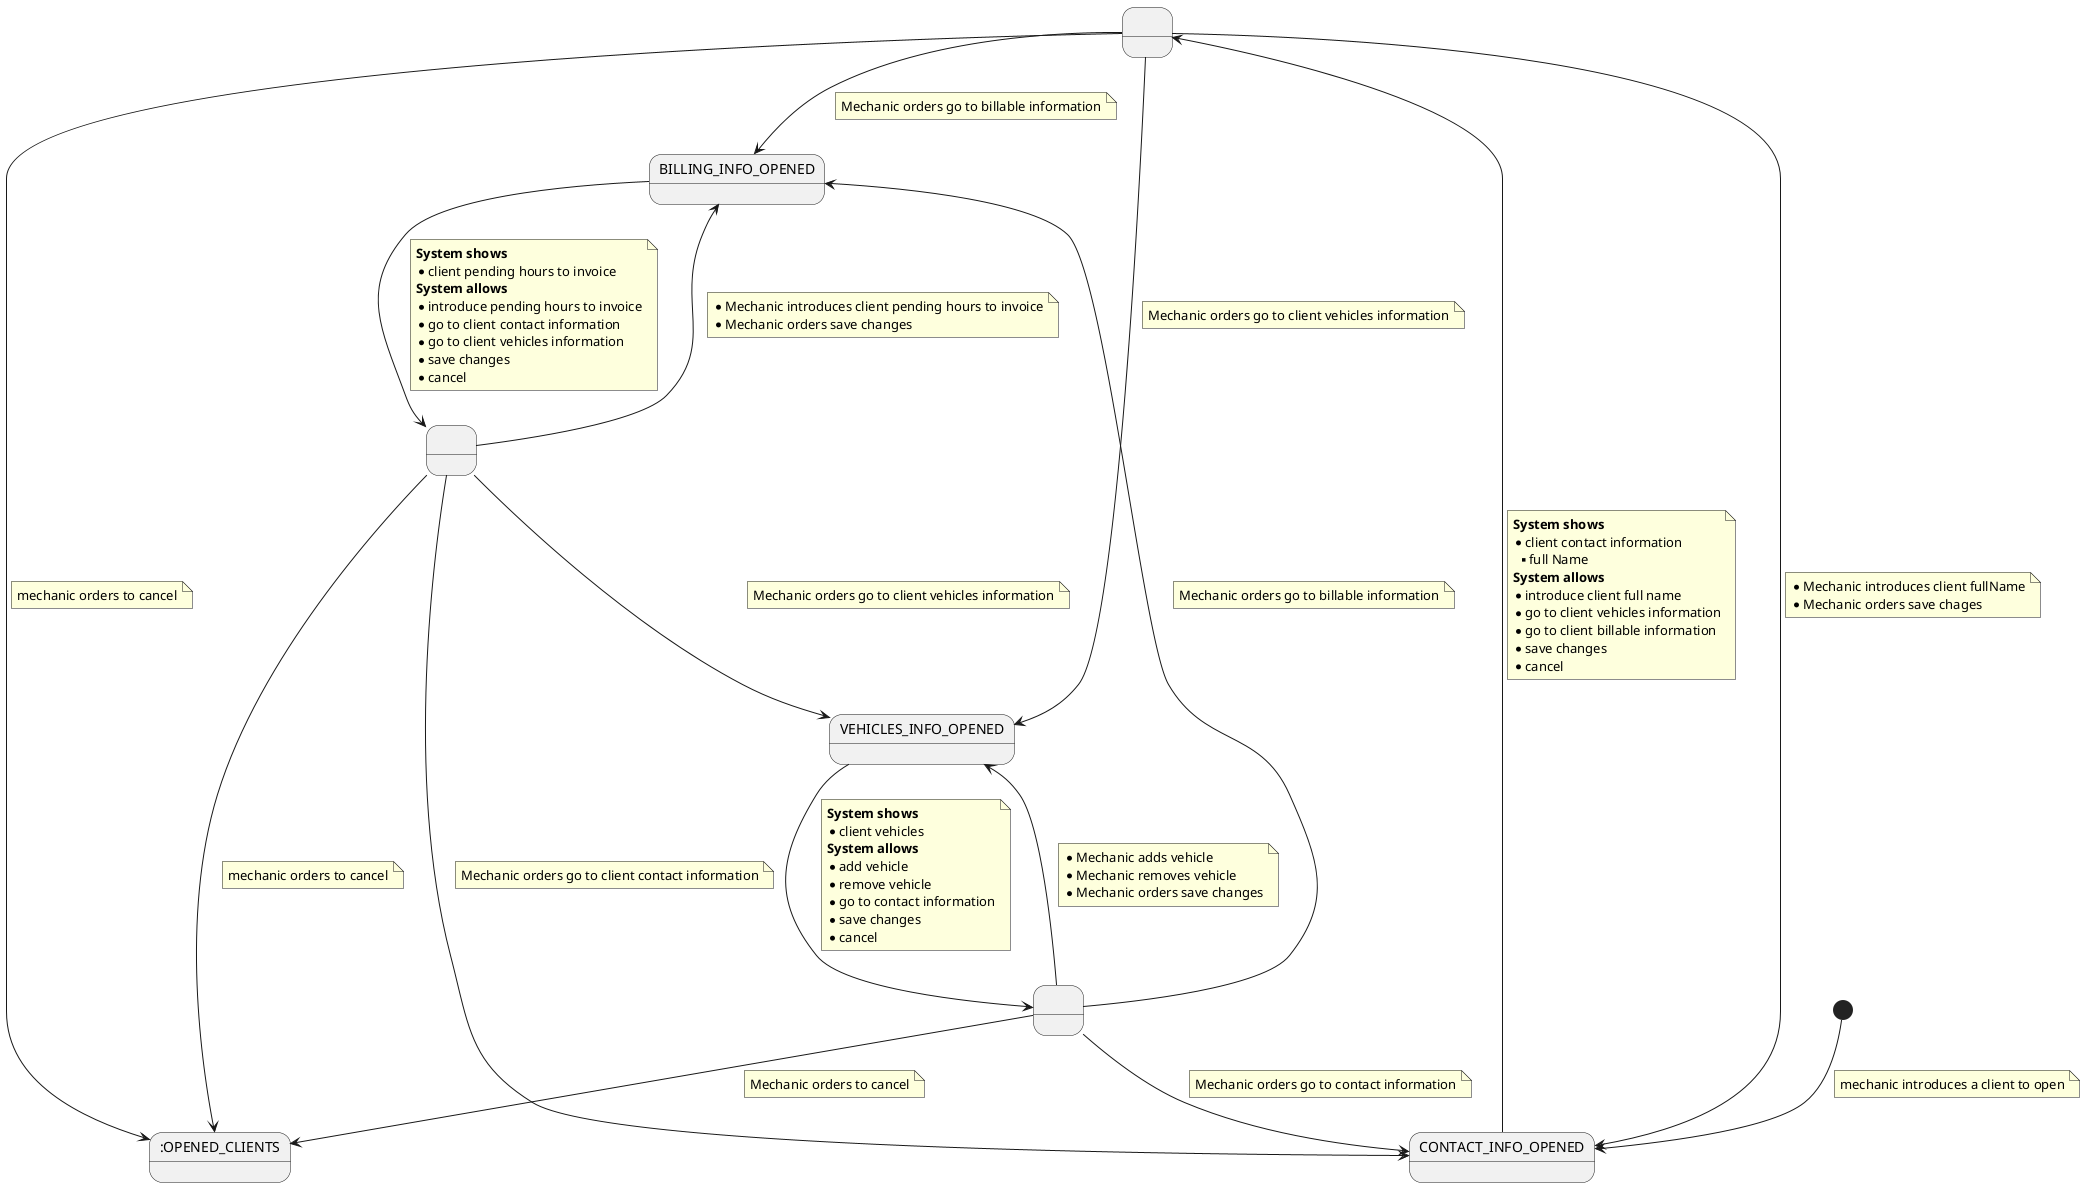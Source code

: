 @startuml

state 0 as ":OPENED_CLIENTS"
state 1 as "CONTACT_INFO_OPENED"
state B1 as "BILLING_INFO_OPENED"
state A2 as "VEHICLES_INFO_OPENED"
state 2 as " "
state A3 as " "
state B2 as " "

[*] --> 1
note on link
    mechanic introduces a client to open
end note

1 --> 2
note on link
<b>System shows</b>
* client contact information
** full Name
<b>System allows</b>
* introduce client full name
* go to client vehicles information
* go to client billable information
* save changes
* cancel
end note

2 --> 1
note on link
* Mechanic introduces client fullName
* Mechanic orders save chages
end note

2 --> 0
note on link
mechanic orders to cancel
end note

2 --> A2
note on link
Mechanic orders go to client vehicles information
end note

2 --> B1
note on link
Mechanic orders go to billable information
end note

B1 --> B2
note on link
    <b>System shows</b>
    * client pending hours to invoice
    <b>System allows</b>
    * introduce pending hours to invoice
    * go to client contact information
    * go to client vehicles information
    * save changes
    * cancel
end note

B2 --> B1
note on link
* Mechanic introduces client pending hours to invoice
* Mechanic orders save changes
end note

B2 --> A2
note on link
 Mechanic orders go to client vehicles information
end note

B2 --> 1
note on link
 Mechanic orders go to client contact information
end note

B2 --> 0
note on link
mechanic orders to cancel
end note

A2 --> A3
note on link
    <b>System shows</b>
    * client vehicles
    <b>System allows</b>
    * add vehicle
    * remove vehicle
    * go to contact information
    * save changes
    * cancel
end note

A3 --> A2
note on link
* Mechanic adds vehicle
* Mechanic removes vehicle
* Mechanic orders save changes
end note

A3 --> B1
note on link
Mechanic orders go to billable information
end note

A3 --> 1
note on link
Mechanic orders go to contact information
end note

A3 --> 0
note on link
Mechanic orders to cancel
end note

@enduml
